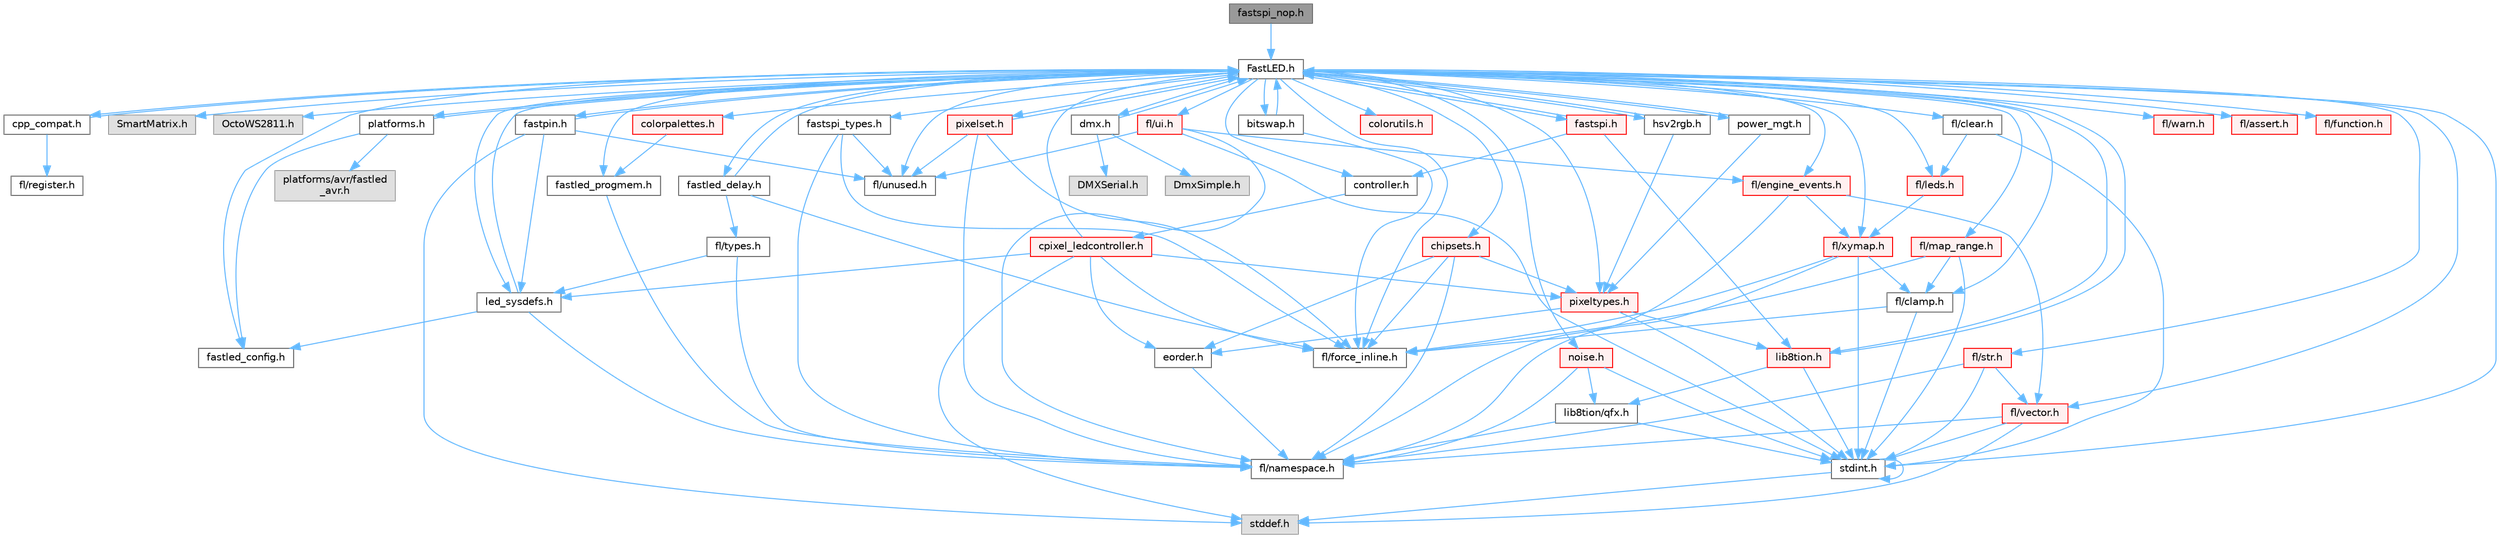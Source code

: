 digraph "fastspi_nop.h"
{
 // INTERACTIVE_SVG=YES
 // LATEX_PDF_SIZE
  bgcolor="transparent";
  edge [fontname=Helvetica,fontsize=10,labelfontname=Helvetica,labelfontsize=10];
  node [fontname=Helvetica,fontsize=10,shape=box,height=0.2,width=0.4];
  Node1 [id="Node000001",label="fastspi_nop.h",height=0.2,width=0.4,color="gray40", fillcolor="grey60", style="filled", fontcolor="black",tooltip="Example of a NOP/stub class to show the SPI methods required by a chipset implementation."];
  Node1 -> Node2 [id="edge1_Node000001_Node000002",color="steelblue1",style="solid",tooltip=" "];
  Node2 [id="Node000002",label="FastLED.h",height=0.2,width=0.4,color="grey40", fillcolor="white", style="filled",URL="$db/d97/_fast_l_e_d_8h.html",tooltip="central include file for FastLED, defines the CFastLED class/object"];
  Node2 -> Node3 [id="edge2_Node000002_Node000003",color="steelblue1",style="solid",tooltip=" "];
  Node3 [id="Node000003",label="stdint.h",height=0.2,width=0.4,color="grey40", fillcolor="white", style="filled",URL="$df/dd8/stdint_8h.html",tooltip=" "];
  Node3 -> Node4 [id="edge3_Node000003_Node000004",color="steelblue1",style="solid",tooltip=" "];
  Node4 [id="Node000004",label="stddef.h",height=0.2,width=0.4,color="grey60", fillcolor="#E0E0E0", style="filled",tooltip=" "];
  Node3 -> Node3 [id="edge4_Node000003_Node000003",color="steelblue1",style="solid",tooltip=" "];
  Node2 -> Node5 [id="edge5_Node000002_Node000005",color="steelblue1",style="solid",tooltip=" "];
  Node5 [id="Node000005",label="SmartMatrix.h",height=0.2,width=0.4,color="grey60", fillcolor="#E0E0E0", style="filled",tooltip=" "];
  Node2 -> Node6 [id="edge6_Node000002_Node000006",color="steelblue1",style="solid",tooltip=" "];
  Node6 [id="Node000006",label="OctoWS2811.h",height=0.2,width=0.4,color="grey60", fillcolor="#E0E0E0", style="filled",tooltip=" "];
  Node2 -> Node7 [id="edge7_Node000002_Node000007",color="steelblue1",style="solid",tooltip=" "];
  Node7 [id="Node000007",label="fl/force_inline.h",height=0.2,width=0.4,color="grey40", fillcolor="white", style="filled",URL="$d4/d64/force__inline_8h.html",tooltip=" "];
  Node2 -> Node8 [id="edge8_Node000002_Node000008",color="steelblue1",style="solid",tooltip=" "];
  Node8 [id="Node000008",label="cpp_compat.h",height=0.2,width=0.4,color="grey40", fillcolor="white", style="filled",URL="$d9/d13/cpp__compat_8h.html",tooltip="Compatibility functions based on C++ version."];
  Node8 -> Node2 [id="edge9_Node000008_Node000002",color="steelblue1",style="solid",tooltip=" "];
  Node8 -> Node9 [id="edge10_Node000008_Node000009",color="steelblue1",style="solid",tooltip=" "];
  Node9 [id="Node000009",label="fl/register.h",height=0.2,width=0.4,color="grey40", fillcolor="white", style="filled",URL="$df/d80/register_8h.html",tooltip=" "];
  Node2 -> Node10 [id="edge11_Node000002_Node000010",color="steelblue1",style="solid",tooltip=" "];
  Node10 [id="Node000010",label="fastled_config.h",height=0.2,width=0.4,color="grey40", fillcolor="white", style="filled",URL="$d5/d11/fastled__config_8h.html",tooltip="Contains definitions that can be used to configure FastLED at compile time."];
  Node2 -> Node11 [id="edge12_Node000002_Node000011",color="steelblue1",style="solid",tooltip=" "];
  Node11 [id="Node000011",label="led_sysdefs.h",height=0.2,width=0.4,color="grey40", fillcolor="white", style="filled",URL="$d9/d3e/led__sysdefs_8h.html",tooltip="Determines which platform system definitions to include."];
  Node11 -> Node2 [id="edge13_Node000011_Node000002",color="steelblue1",style="solid",tooltip=" "];
  Node11 -> Node10 [id="edge14_Node000011_Node000010",color="steelblue1",style="solid",tooltip=" "];
  Node11 -> Node12 [id="edge15_Node000011_Node000012",color="steelblue1",style="solid",tooltip=" "];
  Node12 [id="Node000012",label="fl/namespace.h",height=0.2,width=0.4,color="grey40", fillcolor="white", style="filled",URL="$df/d2a/namespace_8h.html",tooltip="Implements the FastLED namespace macros."];
  Node2 -> Node13 [id="edge16_Node000002_Node000013",color="steelblue1",style="solid",tooltip=" "];
  Node13 [id="Node000013",label="fastled_delay.h",height=0.2,width=0.4,color="grey40", fillcolor="white", style="filled",URL="$d0/da8/fastled__delay_8h.html",tooltip="Utility functions and classes for managing delay cycles."];
  Node13 -> Node2 [id="edge17_Node000013_Node000002",color="steelblue1",style="solid",tooltip=" "];
  Node13 -> Node14 [id="edge18_Node000013_Node000014",color="steelblue1",style="solid",tooltip=" "];
  Node14 [id="Node000014",label="fl/types.h",height=0.2,width=0.4,color="grey40", fillcolor="white", style="filled",URL="$d7/da1/fl_2types_8h.html",tooltip=" "];
  Node14 -> Node12 [id="edge19_Node000014_Node000012",color="steelblue1",style="solid",tooltip=" "];
  Node14 -> Node11 [id="edge20_Node000014_Node000011",color="steelblue1",style="solid",tooltip=" "];
  Node13 -> Node7 [id="edge21_Node000013_Node000007",color="steelblue1",style="solid",tooltip=" "];
  Node2 -> Node15 [id="edge22_Node000002_Node000015",color="steelblue1",style="solid",tooltip=" "];
  Node15 [id="Node000015",label="bitswap.h",height=0.2,width=0.4,color="grey40", fillcolor="white", style="filled",URL="$de/ded/bitswap_8h.html",tooltip="Functions for doing a rotation of bits/bytes used by parallel output."];
  Node15 -> Node2 [id="edge23_Node000015_Node000002",color="steelblue1",style="solid",tooltip=" "];
  Node15 -> Node7 [id="edge24_Node000015_Node000007",color="steelblue1",style="solid",tooltip=" "];
  Node2 -> Node16 [id="edge25_Node000002_Node000016",color="steelblue1",style="solid",tooltip=" "];
  Node16 [id="Node000016",label="controller.h",height=0.2,width=0.4,color="grey40", fillcolor="white", style="filled",URL="$d2/dd9/controller_8h.html",tooltip="deprecated: base definitions used by led controllers for writing out led data"];
  Node16 -> Node17 [id="edge26_Node000016_Node000017",color="steelblue1",style="solid",tooltip=" "];
  Node17 [id="Node000017",label="cpixel_ledcontroller.h",height=0.2,width=0.4,color="red", fillcolor="#FFF0F0", style="filled",URL="$d9/d57/cpixel__ledcontroller_8h.html",tooltip="defines the templated version of the CLEDController class"];
  Node17 -> Node4 [id="edge27_Node000017_Node000004",color="steelblue1",style="solid",tooltip=" "];
  Node17 -> Node2 [id="edge28_Node000017_Node000002",color="steelblue1",style="solid",tooltip=" "];
  Node17 -> Node11 [id="edge29_Node000017_Node000011",color="steelblue1",style="solid",tooltip=" "];
  Node17 -> Node18 [id="edge30_Node000017_Node000018",color="steelblue1",style="solid",tooltip=" "];
  Node18 [id="Node000018",label="pixeltypes.h",height=0.2,width=0.4,color="red", fillcolor="#FFF0F0", style="filled",URL="$d2/dba/pixeltypes_8h.html",tooltip="Includes defintions for RGB and HSV pixels."];
  Node18 -> Node3 [id="edge31_Node000018_Node000003",color="steelblue1",style="solid",tooltip=" "];
  Node18 -> Node19 [id="edge32_Node000018_Node000019",color="steelblue1",style="solid",tooltip=" "];
  Node19 [id="Node000019",label="lib8tion.h",height=0.2,width=0.4,color="red", fillcolor="#FFF0F0", style="filled",URL="$df/da5/lib8tion_8h.html",tooltip="Fast, efficient 8-bit math functions specifically designed for high-performance LED programming."];
  Node19 -> Node2 [id="edge33_Node000019_Node000002",color="steelblue1",style="solid",tooltip=" "];
  Node19 -> Node3 [id="edge34_Node000019_Node000003",color="steelblue1",style="solid",tooltip=" "];
  Node19 -> Node22 [id="edge35_Node000019_Node000022",color="steelblue1",style="solid",tooltip=" "];
  Node22 [id="Node000022",label="lib8tion/qfx.h",height=0.2,width=0.4,color="grey40", fillcolor="white", style="filled",URL="$d2/d19/qfx_8h.html",tooltip=" "];
  Node22 -> Node3 [id="edge36_Node000022_Node000003",color="steelblue1",style="solid",tooltip=" "];
  Node22 -> Node12 [id="edge37_Node000022_Node000012",color="steelblue1",style="solid",tooltip=" "];
  Node18 -> Node47 [id="edge38_Node000018_Node000047",color="steelblue1",style="solid",tooltip=" "];
  Node47 [id="Node000047",label="eorder.h",height=0.2,width=0.4,color="grey40", fillcolor="white", style="filled",URL="$db/d07/eorder_8h.html",tooltip="Defines color channel ordering enumerations."];
  Node47 -> Node12 [id="edge39_Node000047_Node000012",color="steelblue1",style="solid",tooltip=" "];
  Node17 -> Node47 [id="edge40_Node000017_Node000047",color="steelblue1",style="solid",tooltip=" "];
  Node17 -> Node7 [id="edge41_Node000017_Node000007",color="steelblue1",style="solid",tooltip=" "];
  Node2 -> Node68 [id="edge42_Node000002_Node000068",color="steelblue1",style="solid",tooltip=" "];
  Node68 [id="Node000068",label="fastpin.h",height=0.2,width=0.4,color="grey40", fillcolor="white", style="filled",URL="$db/d65/fastpin_8h.html",tooltip="Class base definitions for defining fast pin access."];
  Node68 -> Node2 [id="edge43_Node000068_Node000002",color="steelblue1",style="solid",tooltip=" "];
  Node68 -> Node11 [id="edge44_Node000068_Node000011",color="steelblue1",style="solid",tooltip=" "];
  Node68 -> Node4 [id="edge45_Node000068_Node000004",color="steelblue1",style="solid",tooltip=" "];
  Node68 -> Node55 [id="edge46_Node000068_Node000055",color="steelblue1",style="solid",tooltip=" "];
  Node55 [id="Node000055",label="fl/unused.h",height=0.2,width=0.4,color="grey40", fillcolor="white", style="filled",URL="$d8/d4b/unused_8h.html",tooltip=" "];
  Node2 -> Node69 [id="edge47_Node000002_Node000069",color="steelblue1",style="solid",tooltip=" "];
  Node69 [id="Node000069",label="fastspi_types.h",height=0.2,width=0.4,color="grey40", fillcolor="white", style="filled",URL="$d2/ddb/fastspi__types_8h.html",tooltip="Data types and constants used by SPI interfaces."];
  Node69 -> Node7 [id="edge48_Node000069_Node000007",color="steelblue1",style="solid",tooltip=" "];
  Node69 -> Node12 [id="edge49_Node000069_Node000012",color="steelblue1",style="solid",tooltip=" "];
  Node69 -> Node55 [id="edge50_Node000069_Node000055",color="steelblue1",style="solid",tooltip=" "];
  Node2 -> Node70 [id="edge51_Node000002_Node000070",color="steelblue1",style="solid",tooltip=" "];
  Node70 [id="Node000070",label="dmx.h",height=0.2,width=0.4,color="grey40", fillcolor="white", style="filled",URL="$d3/de1/dmx_8h.html",tooltip="Defines the DMX512-based LED controllers."];
  Node70 -> Node2 [id="edge52_Node000070_Node000002",color="steelblue1",style="solid",tooltip=" "];
  Node70 -> Node71 [id="edge53_Node000070_Node000071",color="steelblue1",style="solid",tooltip=" "];
  Node71 [id="Node000071",label="DmxSimple.h",height=0.2,width=0.4,color="grey60", fillcolor="#E0E0E0", style="filled",tooltip=" "];
  Node70 -> Node72 [id="edge54_Node000070_Node000072",color="steelblue1",style="solid",tooltip=" "];
  Node72 [id="Node000072",label="DMXSerial.h",height=0.2,width=0.4,color="grey60", fillcolor="#E0E0E0", style="filled",tooltip=" "];
  Node2 -> Node73 [id="edge55_Node000002_Node000073",color="steelblue1",style="solid",tooltip=" "];
  Node73 [id="Node000073",label="platforms.h",height=0.2,width=0.4,color="grey40", fillcolor="white", style="filled",URL="$da/dc9/platforms_8h.html",tooltip="Determines which platforms headers to include."];
  Node73 -> Node2 [id="edge56_Node000073_Node000002",color="steelblue1",style="solid",tooltip=" "];
  Node73 -> Node10 [id="edge57_Node000073_Node000010",color="steelblue1",style="solid",tooltip=" "];
  Node73 -> Node74 [id="edge58_Node000073_Node000074",color="steelblue1",style="solid",tooltip=" "];
  Node74 [id="Node000074",label="platforms/avr/fastled\l_avr.h",height=0.2,width=0.4,color="grey60", fillcolor="#E0E0E0", style="filled",tooltip=" "];
  Node2 -> Node75 [id="edge59_Node000002_Node000075",color="steelblue1",style="solid",tooltip=" "];
  Node75 [id="Node000075",label="fastled_progmem.h",height=0.2,width=0.4,color="grey40", fillcolor="white", style="filled",URL="$df/dab/fastled__progmem_8h.html",tooltip="Wrapper definitions to allow seamless use of PROGMEM in environments that have it."];
  Node75 -> Node12 [id="edge60_Node000075_Node000012",color="steelblue1",style="solid",tooltip=" "];
  Node2 -> Node19 [id="edge61_Node000002_Node000019",color="steelblue1",style="solid",tooltip=" "];
  Node2 -> Node18 [id="edge62_Node000002_Node000018",color="steelblue1",style="solid",tooltip=" "];
  Node2 -> Node76 [id="edge63_Node000002_Node000076",color="steelblue1",style="solid",tooltip=" "];
  Node76 [id="Node000076",label="hsv2rgb.h",height=0.2,width=0.4,color="grey40", fillcolor="white", style="filled",URL="$de/d9a/hsv2rgb_8h.html",tooltip="Functions to convert from the HSV colorspace to the RGB colorspace."];
  Node76 -> Node2 [id="edge64_Node000076_Node000002",color="steelblue1",style="solid",tooltip=" "];
  Node76 -> Node18 [id="edge65_Node000076_Node000018",color="steelblue1",style="solid",tooltip=" "];
  Node2 -> Node77 [id="edge66_Node000002_Node000077",color="steelblue1",style="solid",tooltip=" "];
  Node77 [id="Node000077",label="colorutils.h",height=0.2,width=0.4,color="red", fillcolor="#FFF0F0", style="filled",URL="$d1/dfb/colorutils_8h.html",tooltip=" "];
  Node2 -> Node83 [id="edge67_Node000002_Node000083",color="steelblue1",style="solid",tooltip=" "];
  Node83 [id="Node000083",label="pixelset.h",height=0.2,width=0.4,color="red", fillcolor="#FFF0F0", style="filled",URL="$d4/d46/pixelset_8h.html",tooltip="Declares classes for managing logical groups of LEDs."];
  Node83 -> Node7 [id="edge68_Node000083_Node000007",color="steelblue1",style="solid",tooltip=" "];
  Node83 -> Node12 [id="edge69_Node000083_Node000012",color="steelblue1",style="solid",tooltip=" "];
  Node83 -> Node55 [id="edge70_Node000083_Node000055",color="steelblue1",style="solid",tooltip=" "];
  Node83 -> Node2 [id="edge71_Node000083_Node000002",color="steelblue1",style="solid",tooltip=" "];
  Node2 -> Node85 [id="edge72_Node000002_Node000085",color="steelblue1",style="solid",tooltip=" "];
  Node85 [id="Node000085",label="colorpalettes.h",height=0.2,width=0.4,color="red", fillcolor="#FFF0F0", style="filled",URL="$dc/dcc/colorpalettes_8h.html",tooltip="Declarations for the predefined color palettes supplied by FastLED."];
  Node85 -> Node75 [id="edge73_Node000085_Node000075",color="steelblue1",style="solid",tooltip=" "];
  Node2 -> Node86 [id="edge74_Node000002_Node000086",color="steelblue1",style="solid",tooltip=" "];
  Node86 [id="Node000086",label="noise.h",height=0.2,width=0.4,color="red", fillcolor="#FFF0F0", style="filled",URL="$d1/d31/noise_8h.html",tooltip="Functions to generate and fill arrays with noise."];
  Node86 -> Node3 [id="edge75_Node000086_Node000003",color="steelblue1",style="solid",tooltip=" "];
  Node86 -> Node12 [id="edge76_Node000086_Node000012",color="steelblue1",style="solid",tooltip=" "];
  Node86 -> Node22 [id="edge77_Node000086_Node000022",color="steelblue1",style="solid",tooltip=" "];
  Node2 -> Node87 [id="edge78_Node000002_Node000087",color="steelblue1",style="solid",tooltip=" "];
  Node87 [id="Node000087",label="power_mgt.h",height=0.2,width=0.4,color="grey40", fillcolor="white", style="filled",URL="$dc/d5b/power__mgt_8h.html",tooltip="Functions to limit the power used by FastLED."];
  Node87 -> Node2 [id="edge79_Node000087_Node000002",color="steelblue1",style="solid",tooltip=" "];
  Node87 -> Node18 [id="edge80_Node000087_Node000018",color="steelblue1",style="solid",tooltip=" "];
  Node2 -> Node88 [id="edge81_Node000002_Node000088",color="steelblue1",style="solid",tooltip=" "];
  Node88 [id="Node000088",label="fastspi.h",height=0.2,width=0.4,color="red", fillcolor="#FFF0F0", style="filled",URL="$d6/ddc/fastspi_8h.html",tooltip="Serial peripheral interface (SPI) definitions per platform."];
  Node88 -> Node2 [id="edge82_Node000088_Node000002",color="steelblue1",style="solid",tooltip=" "];
  Node88 -> Node16 [id="edge83_Node000088_Node000016",color="steelblue1",style="solid",tooltip=" "];
  Node88 -> Node19 [id="edge84_Node000088_Node000019",color="steelblue1",style="solid",tooltip=" "];
  Node2 -> Node90 [id="edge85_Node000002_Node000090",color="steelblue1",style="solid",tooltip=" "];
  Node90 [id="Node000090",label="chipsets.h",height=0.2,width=0.4,color="red", fillcolor="#FFF0F0", style="filled",URL="$db/d66/chipsets_8h.html",tooltip="Contains the bulk of the definitions for the various LED chipsets supported."];
  Node90 -> Node18 [id="edge86_Node000090_Node000018",color="steelblue1",style="solid",tooltip=" "];
  Node90 -> Node7 [id="edge87_Node000090_Node000007",color="steelblue1",style="solid",tooltip=" "];
  Node90 -> Node47 [id="edge88_Node000090_Node000047",color="steelblue1",style="solid",tooltip=" "];
  Node90 -> Node12 [id="edge89_Node000090_Node000012",color="steelblue1",style="solid",tooltip=" "];
  Node2 -> Node56 [id="edge90_Node000002_Node000056",color="steelblue1",style="solid",tooltip=" "];
  Node56 [id="Node000056",label="fl/engine_events.h",height=0.2,width=0.4,color="red", fillcolor="#FFF0F0", style="filled",URL="$db/dc0/engine__events_8h.html",tooltip=" "];
  Node56 -> Node12 [id="edge91_Node000056_Node000012",color="steelblue1",style="solid",tooltip=" "];
  Node56 -> Node35 [id="edge92_Node000056_Node000035",color="steelblue1",style="solid",tooltip=" "];
  Node35 [id="Node000035",label="fl/vector.h",height=0.2,width=0.4,color="red", fillcolor="#FFF0F0", style="filled",URL="$d6/d68/vector_8h.html",tooltip=" "];
  Node35 -> Node4 [id="edge93_Node000035_Node000004",color="steelblue1",style="solid",tooltip=" "];
  Node35 -> Node3 [id="edge94_Node000035_Node000003",color="steelblue1",style="solid",tooltip=" "];
  Node35 -> Node12 [id="edge95_Node000035_Node000012",color="steelblue1",style="solid",tooltip=" "];
  Node56 -> Node65 [id="edge96_Node000056_Node000065",color="steelblue1",style="solid",tooltip=" "];
  Node65 [id="Node000065",label="fl/xymap.h",height=0.2,width=0.4,color="red", fillcolor="#FFF0F0", style="filled",URL="$da/d61/xymap_8h.html",tooltip=" "];
  Node65 -> Node3 [id="edge97_Node000065_Node000003",color="steelblue1",style="solid",tooltip=" "];
  Node65 -> Node28 [id="edge98_Node000065_Node000028",color="steelblue1",style="solid",tooltip=" "];
  Node28 [id="Node000028",label="fl/clamp.h",height=0.2,width=0.4,color="grey40", fillcolor="white", style="filled",URL="$d6/dd3/clamp_8h.html",tooltip=" "];
  Node28 -> Node3 [id="edge99_Node000028_Node000003",color="steelblue1",style="solid",tooltip=" "];
  Node28 -> Node7 [id="edge100_Node000028_Node000007",color="steelblue1",style="solid",tooltip=" "];
  Node65 -> Node7 [id="edge101_Node000065_Node000007",color="steelblue1",style="solid",tooltip=" "];
  Node65 -> Node12 [id="edge102_Node000065_Node000012",color="steelblue1",style="solid",tooltip=" "];
  Node2 -> Node91 [id="edge103_Node000002_Node000091",color="steelblue1",style="solid",tooltip=" "];
  Node91 [id="Node000091",label="fl/leds.h",height=0.2,width=0.4,color="red", fillcolor="#FFF0F0", style="filled",URL="$da/d78/leds_8h.html",tooltip=" "];
  Node91 -> Node65 [id="edge104_Node000091_Node000065",color="steelblue1",style="solid",tooltip=" "];
  Node2 -> Node25 [id="edge105_Node000002_Node000025",color="steelblue1",style="solid",tooltip=" "];
  Node25 [id="Node000025",label="fl/str.h",height=0.2,width=0.4,color="red", fillcolor="#FFF0F0", style="filled",URL="$d1/d93/str_8h.html",tooltip=" "];
  Node25 -> Node3 [id="edge106_Node000025_Node000003",color="steelblue1",style="solid",tooltip=" "];
  Node25 -> Node12 [id="edge107_Node000025_Node000012",color="steelblue1",style="solid",tooltip=" "];
  Node25 -> Node35 [id="edge108_Node000025_Node000035",color="steelblue1",style="solid",tooltip=" "];
  Node2 -> Node65 [id="edge109_Node000002_Node000065",color="steelblue1",style="solid",tooltip=" "];
  Node2 -> Node28 [id="edge110_Node000002_Node000028",color="steelblue1",style="solid",tooltip=" "];
  Node2 -> Node29 [id="edge111_Node000002_Node000029",color="steelblue1",style="solid",tooltip=" "];
  Node29 [id="Node000029",label="fl/map_range.h",height=0.2,width=0.4,color="red", fillcolor="#FFF0F0", style="filled",URL="$d1/d47/map__range_8h.html",tooltip=" "];
  Node29 -> Node3 [id="edge112_Node000029_Node000003",color="steelblue1",style="solid",tooltip=" "];
  Node29 -> Node28 [id="edge113_Node000029_Node000028",color="steelblue1",style="solid",tooltip=" "];
  Node29 -> Node7 [id="edge114_Node000029_Node000007",color="steelblue1",style="solid",tooltip=" "];
  Node2 -> Node92 [id="edge115_Node000002_Node000092",color="steelblue1",style="solid",tooltip=" "];
  Node92 [id="Node000092",label="fl/warn.h",height=0.2,width=0.4,color="red", fillcolor="#FFF0F0", style="filled",URL="$de/d77/warn_8h.html",tooltip=" "];
  Node2 -> Node61 [id="edge116_Node000002_Node000061",color="steelblue1",style="solid",tooltip=" "];
  Node61 [id="Node000061",label="fl/assert.h",height=0.2,width=0.4,color="red", fillcolor="#FFF0F0", style="filled",URL="$dc/da7/assert_8h.html",tooltip=" "];
  Node2 -> Node55 [id="edge117_Node000002_Node000055",color="steelblue1",style="solid",tooltip=" "];
  Node2 -> Node35 [id="edge118_Node000002_Node000035",color="steelblue1",style="solid",tooltip=" "];
  Node2 -> Node95 [id="edge119_Node000002_Node000095",color="steelblue1",style="solid",tooltip=" "];
  Node95 [id="Node000095",label="fl/function.h",height=0.2,width=0.4,color="red", fillcolor="#FFF0F0", style="filled",URL="$dd/d67/function_8h.html",tooltip=" "];
  Node2 -> Node96 [id="edge120_Node000002_Node000096",color="steelblue1",style="solid",tooltip=" "];
  Node96 [id="Node000096",label="fl/clear.h",height=0.2,width=0.4,color="grey40", fillcolor="white", style="filled",URL="$df/db0/clear_8h.html",tooltip=" "];
  Node96 -> Node91 [id="edge121_Node000096_Node000091",color="steelblue1",style="solid",tooltip=" "];
  Node96 -> Node3 [id="edge122_Node000096_Node000003",color="steelblue1",style="solid",tooltip=" "];
  Node2 -> Node97 [id="edge123_Node000002_Node000097",color="steelblue1",style="solid",tooltip=" "];
  Node97 [id="Node000097",label="fl/ui.h",height=0.2,width=0.4,color="red", fillcolor="#FFF0F0", style="filled",URL="$d9/d3b/ui_8h.html",tooltip=" "];
  Node97 -> Node3 [id="edge124_Node000097_Node000003",color="steelblue1",style="solid",tooltip=" "];
  Node97 -> Node56 [id="edge125_Node000097_Node000056",color="steelblue1",style="solid",tooltip=" "];
  Node97 -> Node12 [id="edge126_Node000097_Node000012",color="steelblue1",style="solid",tooltip=" "];
  Node97 -> Node55 [id="edge127_Node000097_Node000055",color="steelblue1",style="solid",tooltip=" "];
}
